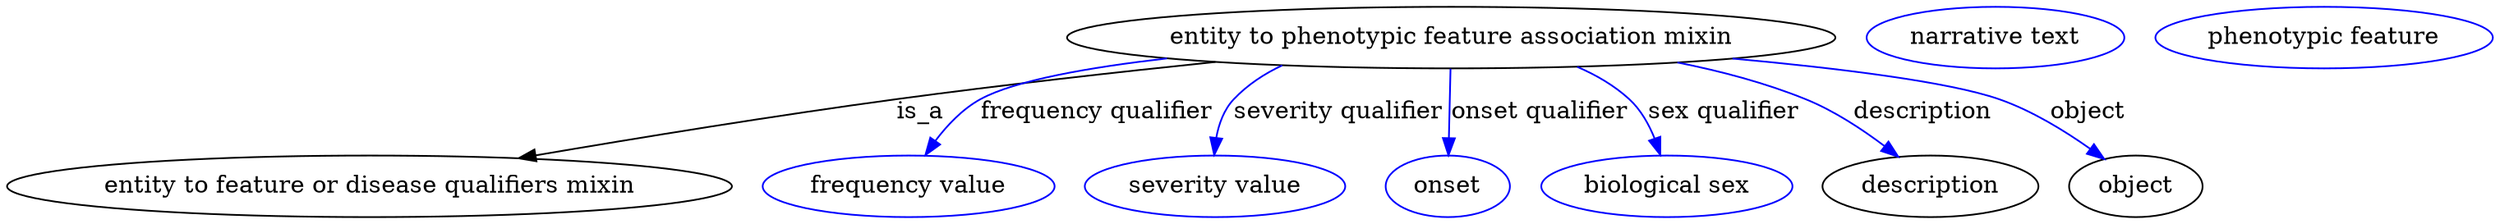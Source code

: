 digraph {
	graph [bb="0,0,1149.8,123"];
	node [label="\N"];
	"entity to phenotypic feature association mixin"	[height=0.5,
		label="entity to phenotypic feature association mixin",
		pos="671.14,105",
		width=4.8024];
	"entity to feature or disease qualifiers mixin"	[height=0.5,
		pos="163.14,18",
		width=4.5315];
	"entity to phenotypic feature association mixin" -> "entity to feature or disease qualifiers mixin"	[label=is_a,
		lp="424.14,61.5",
		pos="e,233.5,34.297 563.27,90.896 516.95,84.875 462.28,77.24 413.14,69 356.16,59.448 292.31,46.641 243.39,36.379"];
	"frequency qualifier"	[color=blue,
		height=0.5,
		label="frequency value",
		pos="412.14,18",
		width=1.8776];
	"entity to phenotypic feature association mixin" -> "frequency qualifier"	[color=blue,
		label="frequency qualifier",
		lp="508.64,61.5",
		pos="e,422.99,36.151 553.71,91.725 513.6,86.067 474.48,78.476 457.14,69 446.31,63.084 436.75,53.534 429.26,44.358",
		style=solid];
	"severity qualifier"	[color=blue,
		height=0.5,
		label="severity value",
		pos="557.14,18",
		width=1.661];
	"entity to phenotypic feature association mixin" -> "severity qualifier"	[color=blue,
		label="severity qualifier",
		lp="618.14,61.5",
		pos="e,558.4,36.253 600.68,88.494 590.08,83.657 580.06,77.315 572.14,69 566.25,62.818 562.66,54.414 560.48,46.26",
		style=solid];
	"onset qualifier"	[color=blue,
		height=0.5,
		label=onset,
		pos="665.14,18",
		width=0.81243];
	"entity to phenotypic feature association mixin" -> "onset qualifier"	[color=blue,
		label="onset qualifier",
		lp="708.14,61.5",
		pos="e,666.35,36.175 669.92,86.799 669.1,75.163 668,59.548 667.06,46.237",
		style=solid];
	"sex qualifier"	[color=blue,
		height=0.5,
		label="biological sex",
		pos="772.14,18",
		width=1.661];
	"entity to phenotypic feature association mixin" -> "sex qualifier"	[color=blue,
		label="sex qualifier",
		lp="794.64,61.5",
		pos="e,768.02,36.113 722.67,87.801 732.66,82.931 742.4,76.753 750.14,69 756.59,62.533 761.3,53.855 764.66,45.545",
		style=solid];
	description	[height=0.5,
		pos="900.14,18",
		width=1.3902];
	"entity to phenotypic feature association mixin" -> description	[color=blue,
		label=description,
		lp="889.64,61.5",
		pos="e,882.7,35.058 767.33,89.984 789.2,84.927 811.93,78.121 832.14,69 847.44,62.093 862.66,51.355 874.81,41.597",
		style=solid];
	object	[height=0.5,
		pos="1001.1,18",
		width=0.9027];
	"entity to phenotypic feature association mixin" -> object	[color=blue,
		label=object,
		lp="970.14,61.5",
		pos="e,983.99,33.324 793.08,92.182 845.36,86.078 899.93,78.019 924.14,69 942.69,62.086 961.37,50.11 975.68,39.611",
		style=solid];
	"entity to phenotypic feature association mixin_description"	[color=blue,
		height=0.5,
		label="narrative text",
		pos="920.14,105",
		width=1.6068];
	"entity to phenotypic feature association mixin_object"	[color=blue,
		height=0.5,
		label="phenotypic feature",
		pos="1073.1,105",
		width=2.1304];
}
